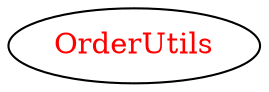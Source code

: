 digraph dependencyGraph {
 concentrate=true;
 ranksep="2.0";
 rankdir="LR"; 
 splines="ortho";
"OrderUtils" [fontcolor="red"];
}